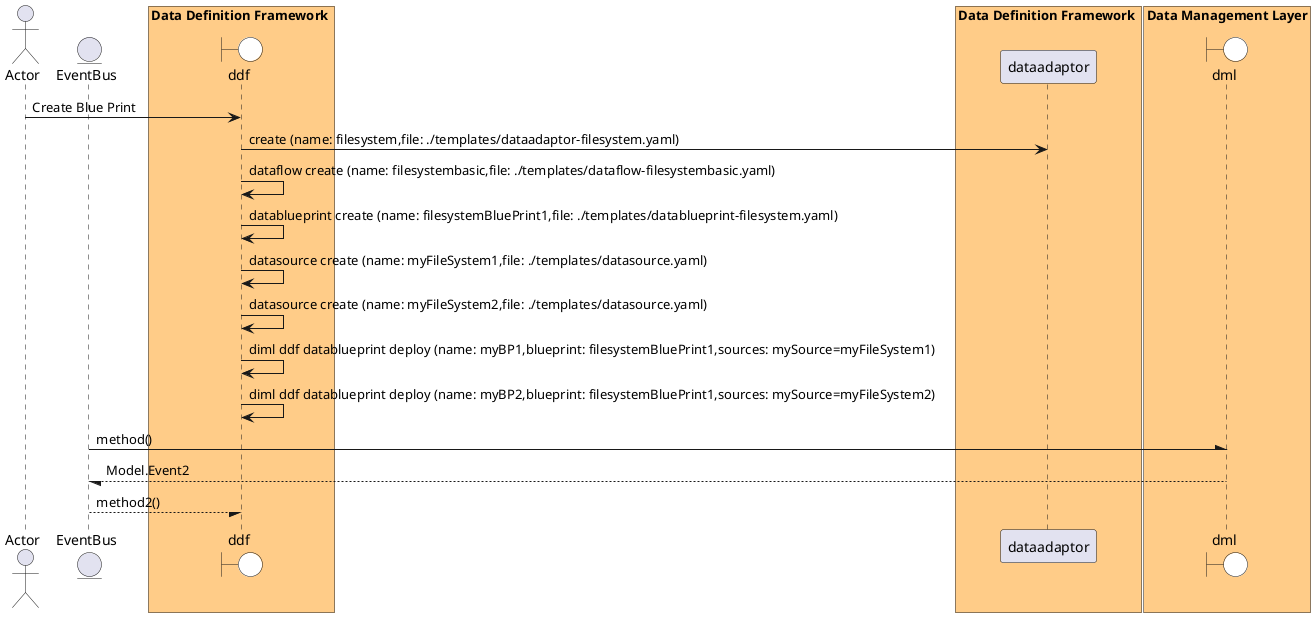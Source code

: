 @startuml

actor "Actor"


entity EventBus

box Data Definition Framework #ffcc88
    boundary ddf #white
end box


box Data Definition Framework #ffcc88
            participant dataadaptor
    end box


"Actor" -> ddf: Create Blue Print

    ddf -> "dataadaptor": create (name: filesystem,file: ./templates/dataadaptor-filesystem.yaml)


    ddf -> ddf: dataflow create (name: filesystembasic,file: ./templates/dataflow-filesystembasic.yaml)


    ddf -> ddf: datablueprint create (name: filesystemBluePrint1,file: ./templates/datablueprint-filesystem.yaml)


    ddf -> ddf: datasource create (name: myFileSystem1,file: ./templates/datasource.yaml)


    ddf -> ddf: datasource create (name: myFileSystem2,file: ./templates/datasource.yaml)


    ddf -> ddf: diml ddf datablueprint deploy (name: myBP1,blueprint: filesystemBluePrint1,sources: mySource=myFileSystem1)


    ddf -> ddf: diml ddf datablueprint deploy (name: myBP2,blueprint: filesystemBluePrint1,sources: mySource=myFileSystem2)




box "Data Management Layer" #ffcc88
    boundary dml #white
end box
EventBus -\ dml: method()
dml --/ EventBus: Model.Event2

EventBus --/ ddf : method2()
@enduml
